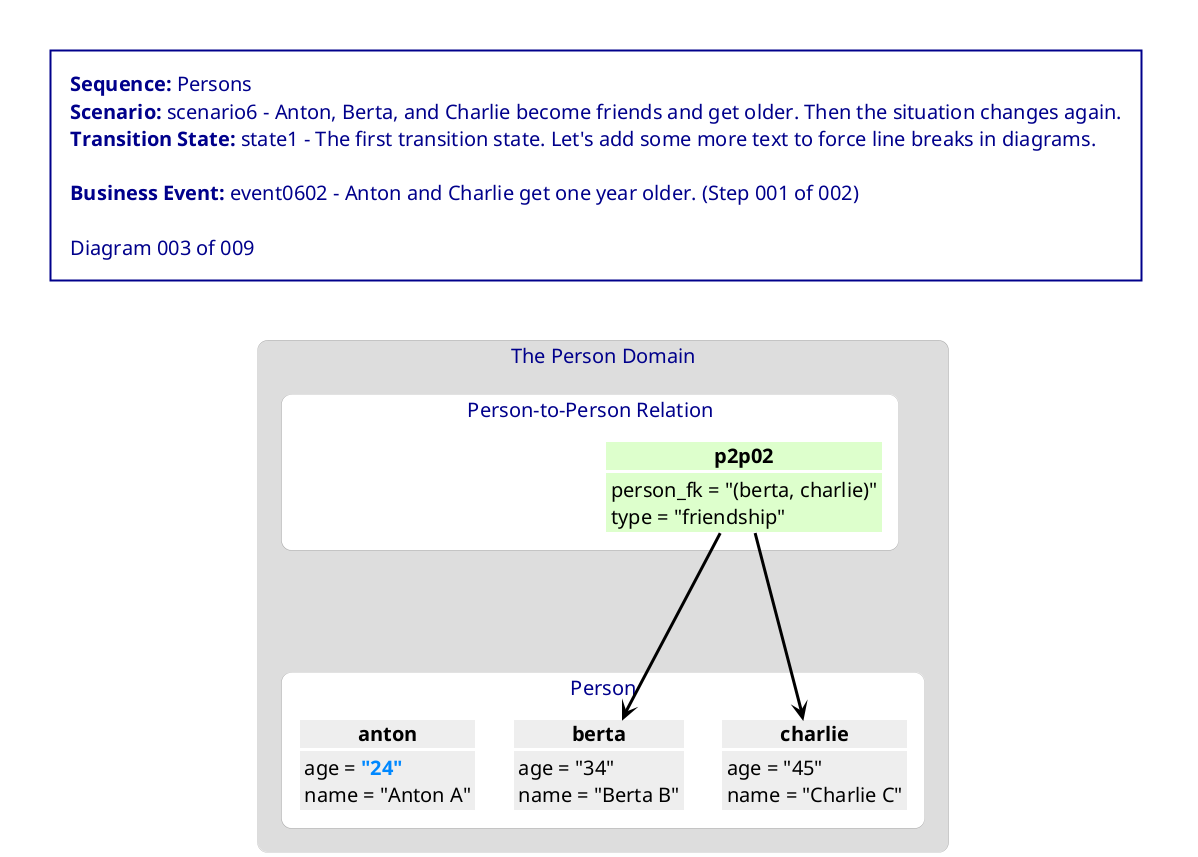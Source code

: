 @startuml Persons_scenario6_state1_003_event0602_001

<style>
    Shadowing false
    Rectangle {
        FontSize 18
        FontStyle bold
        HorizontalAlignment left
        LineThickness 0
        RoundCorner 20
    }
    Object {
        FontSize 20
        FontStyle normal
        HorizontalAlignment left
        LineColor white
        LineThickness 3
        RoundCorner 20
    }
    Arrow {
        LineThickness 3
    }
    Title {
        BackgroundColor white
        FontColor darkblue
        FontSize 20
        FontStyle normal
        HorizontalAlignment left
        LineColor darkblue
        LineThickness 2
        Margin 50
        Padding 20
    }
</style>

title \
<b>Sequence:</b> Persons\n\
<b>Scenario:</b> scenario6 - Anton, Berta, and Charlie become friends and get older. Then the situation changes again.\n\
<b>Transition State:</b> state1 - The first transition state. Let's add some more text to force line breaks in diagrams.\n\n\
<b>Business Event:</b> event0602 - Anton and Charlie get one year older. (Step 001 of 002)\n\n\
Diagram 003 of 009

rectangle "The Person Domain" as persondomain #DDDDDD {
    rectangle "Person-to-Person Relation" as persondomain_p2pclass #white {
        object "<color:white><b>p2p01</b></color>" as persondomain_p2pclass_p2p01 #white {
            <color:white>person_fk = "(anton, berta)"</color>
            <color:white>type = "marriage"</color>
        }
        object "<color:black><b>p2p02</b></color>" as persondomain_p2pclass_p2p02 #DDFFCC {
            <color:black>person_fk = "(berta, charlie)"</color>
            <color:black>type = "friendship"</color>
        }
    }
    rectangle "Person" as persondomain_personclass #white {
        object "<color:black><b>anton</b></color>" as persondomain_personclass_anton #EEEEEE {
            <color:black>age = </color><color:0088FF><b>"24"</b></color>
            <color:black>name = "Anton A"</color>
        }
        object "<color:black><b>berta</b></color>" as persondomain_personclass_berta #EEEEEE {
            <color:black>age = "34"</color>
            <color:black>name = "Berta B"</color>
        }
        object "<color:black><b>charlie</b></color>" as persondomain_personclass_charlie #EEEEEE {
            <color:black>age = "45"</color>
            <color:black>name = "Charlie C"</color>
        }
    }
}

persondomain_p2pclass_p2p01 --[hidden]--> persondomain_personclass_anton
persondomain_p2pclass_p2p01 --[hidden]--> persondomain_personclass_berta
persondomain_p2pclass_p2p02 --[hidden]--> persondomain_personclass_anton
persondomain_p2pclass_p2p02 ----> persondomain_personclass_berta #black
persondomain_p2pclass_p2p02 ----> persondomain_personclass_charlie #black

@enduml
